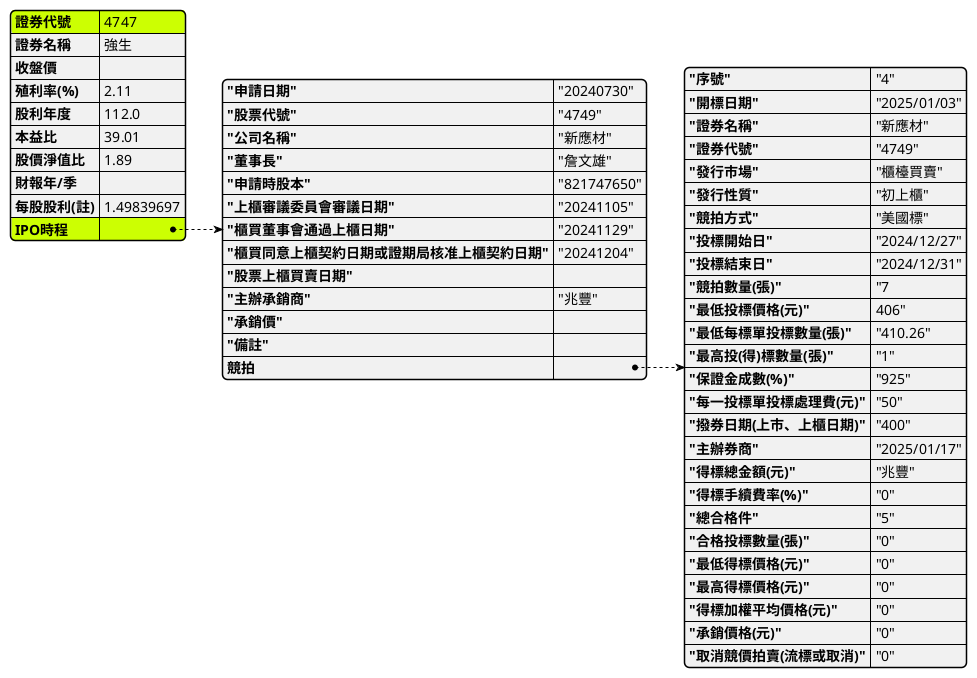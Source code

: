 @startjson
skinparam BoxPadding 10
skinparam actorStyle awesome
skinparam LegendBorderThickness 1
skinparam backgroundColor transparent

#highlight  "IPO時程"
#highlight  "證券代號"
#highlight 	"\"股票代號\""

{

"證券代號": "4747",
"證券名稱": "強生",
"收盤價": "",
"殖利率(%)": "2.11",
"股利年度": "112.0",
"本益比": "39.01",
"股價淨值比": "1.89",
"財報年/季": "",
"每股股利(註)": "1.49839697",
"IPO時程": 
    {
		"\"申請日期\"": "\"20240730\"",
		"\"股票代號\"": "\"4749\"",
		"\"公司名稱\"": "\"新應材\"",
		"\"董事長\"": "\"詹文雄\"",
		"\"申請時股本\"": "\"821747650\"",
		"\"上櫃審議委員會審議日期\"": "\"20241105\"",
		"\"櫃買董事會通過上櫃日期\"": "\"20241129\"",
		"\"櫃買同意上櫃契約日期或證期局核准上櫃契約日期\"": "\"20241204\"",
		"\"股票上櫃買賣日期\"": "",
		"\"主辦承銷商\"": "\"兆豐\"",
		"\"承銷價\"": "",
		"\"備註\"": "",
        "競拍": 
            {
                "\"序號\"": "\"4\"",
        		"\"開標日期\"": "\"2025/01/03\"",
        		"\"證券名稱\"": "\"新應材\"",
        		"\"證券代號\"": "\"4749\"",
        		"\"發行市場\"": "\"櫃檯買賣\"",
        		"\"發行性質\"": "\"初上櫃\"",
        		"\"競拍方式\"": "\"美國標\"",
        		"\"投標開始日\"": "\"2024/12/27\"",
        		"\"投標結束日\"": "\"2024/12/31\"",
        		"\"競拍數量(張)\"": "\"7",
        		"\"最低投標價格(元)\"": "406\"",
        		"\"最低每標單投標數量(張)\"": "\"410.26\"",
        		"\"最高投(得)標數量(張)\"": "\"1\"",
        		"\"保證金成數(%)\"": "\"925\"",
        		"\"每一投標單投標處理費(元)\"": "\"50\"",
        		"\"撥券日期(上市、上櫃日期)\"": "\"400\"",
        		"\"主辦券商\"": "\"2025/01/17\"",
        		"\"得標總金額(元)\"": "\"兆豐\"",
        		"\"得標手續費率(%)\"": "\"0\"",
        		"\"總合格件\"": "\"5\"",
        		"\"合格投標數量(張)\"": "\"0\"",
        		"\"最低得標價格(元)\"": "\"0\"",
        		"\"最高得標價格(元)\"": "\"0\"",
        		"\"得標加權平均價格(元)\"": "\"0\"",
        		"\"承銷價格(元)\"": "\"0\"",
        		"\"取消競價拍賣(流標或取消)\"": "\"0\""
            }
  }
}
@endjson
